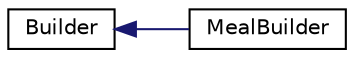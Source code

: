 digraph "Graphical Class Hierarchy"
{
 // LATEX_PDF_SIZE
  edge [fontname="Helvetica",fontsize="10",labelfontname="Helvetica",labelfontsize="10"];
  node [fontname="Helvetica",fontsize="10",shape=record];
  rankdir="LR";
  Node0 [label="Builder",height=0.2,width=0.4,color="black", fillcolor="white", style="filled",URL="$classBuilder.html",tooltip="Specifies an abstract interface for creating parts of the Product object."];
  Node0 -> Node1 [dir="back",color="midnightblue",fontsize="10",style="solid",fontname="Helvetica"];
  Node1 [label="MealBuilder",height=0.2,width=0.4,color="black", fillcolor="white", style="filled",URL="$classMealBuilder.html",tooltip="Concrete Builder for Builder. Constructs and orders the construction of the Meal."];
}
